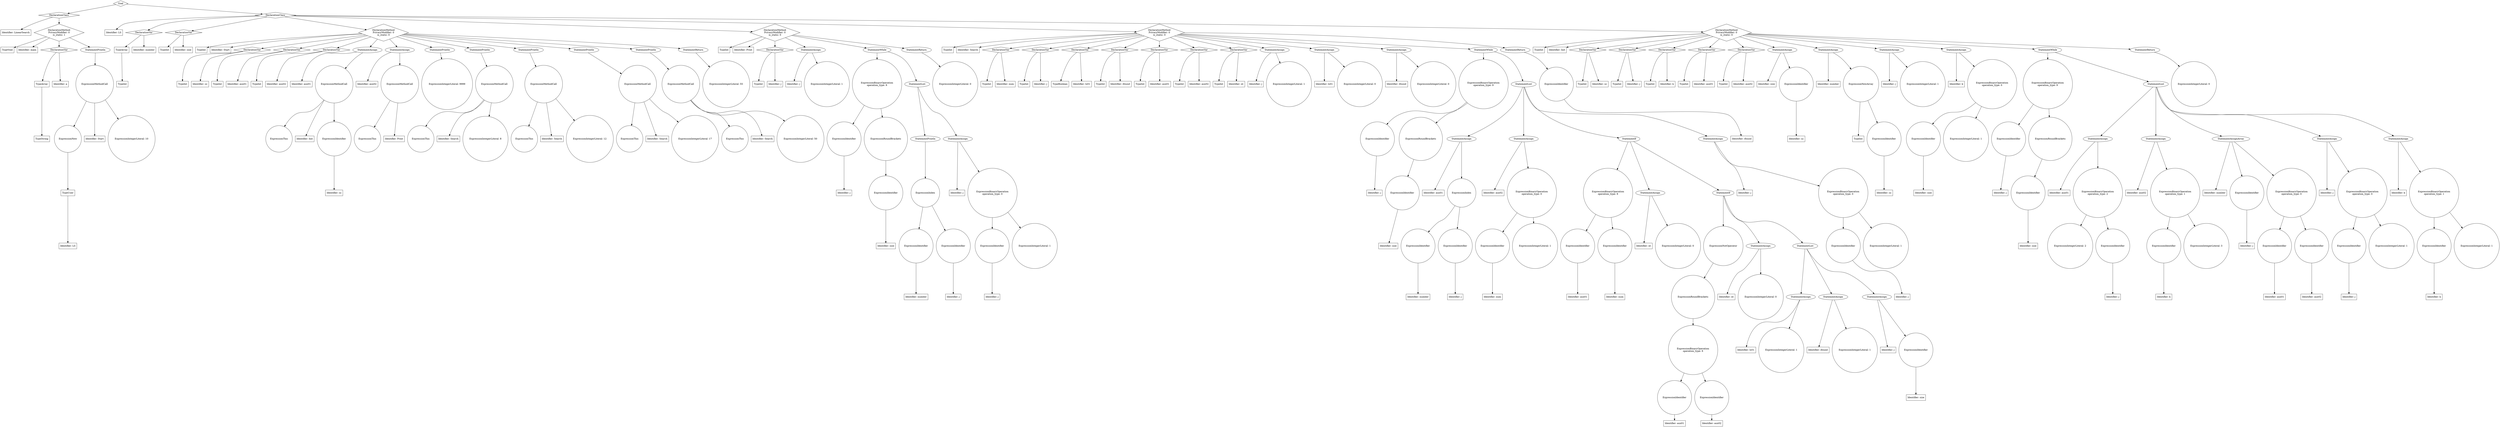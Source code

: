 digraph LinearSearch {
"0x7fffcb835aa0" [label="Identifier: LinearSearch" shape=box]
"0x7fffcb8452f0" [label="TypeVoid" shape=box]
"0x7fffcb829f70" [label="Identifier: main" shape=box]
"0x7fffcb837320" [label="TypeString" shape=box]
"0x7fffcb8373d0" [label="TypeArray" shape=box]
"0x7fffcb8373d0" -> "0x7fffcb837320"
"0x7fffcb837390" [label="Identifier: a" shape=box]
"0x7fffcb8399e0" [label="DeclarationVar" shape=diamond]
"0x7fffcb8399e0" -> "0x7fffcb8373d0"
"0x7fffcb8399e0" -> "0x7fffcb837390"
"0x7fffcb839a50" [label="Identifier: LS" shape=box]
"0x7fffcb83bf30" [label="TypeUser" shape=box]
"0x7fffcb83bf30" -> "0x7fffcb839a50"
"0x7fffcb8375c0" [label="ExpressionNew" shape=circle]
"0x7fffcb8375c0" -> "0x7fffcb83bf30"
"0x7fffcb843ae0" [label="Identifier: Start" shape=box]
"0x7fffcb839ae0" [label="ExpressionIntegerLiteral: 10" shape=circle]
"0x7fffcb833040" [label="ExpressionMethodCall" shape=circle]
"0x7fffcb833040" -> "0x7fffcb8375c0"
"0x7fffcb833040" -> "0x7fffcb843ae0"
"0x7fffcb833040" -> "0x7fffcb839ae0"
"0x7fffcb839bb0" [label="StatementPrintln"]
"0x7fffcb839bb0" -> "0x7fffcb833040"
"0x7fffcb8452f0" [label="TypeVoid" shape=box]
"0x7fffcb829f70" [label="Identifier: main" shape=box]
"0x7fffcb839650" [label="DeclarationMethod
PrivacyModifier: 0
is_static: 1" shape=diamond]
"0x7fffcb839650" -> "0x7fffcb8452f0"
"0x7fffcb839650" -> "0x7fffcb829f70"
"0x7fffcb839650" -> "0x7fffcb8399e0"
"0x7fffcb839650" -> "0x7fffcb839bb0"
"0x7fffcb836b80" [label="DeclarationClass" shape=diamond]
"0x7fffcb836b80" -> "0x7fffcb835aa0"
"0x7fffcb836b80" -> "0x7fffcb839650"
"0x7fffcb8376d0" [label="Identifier: LS" shape=box]
"0x7fffcb837710" [label="TypeInt" shape=box]
"0x7fffcb8376a0" [label="TypeArray" shape=box]
"0x7fffcb8376a0" -> "0x7fffcb837710"
"0x7fffcb839610" [label="Identifier: number" shape=box]
"0x7fffcb837400" [label="DeclarationVar" shape=diamond]
"0x7fffcb837400" -> "0x7fffcb8376a0"
"0x7fffcb837400" -> "0x7fffcb839610"
"0x7fffcb82c720" [label="TypeInt" shape=box]
"0x7fffcb833630" [label="Identifier: size" shape=box]
"0x7fffcb837340" [label="DeclarationVar" shape=diamond]
"0x7fffcb837340" -> "0x7fffcb82c720"
"0x7fffcb837340" -> "0x7fffcb833630"
"0x7fffcb82c600" [label="TypeInt" shape=box]
"0x7fffcb839a10" [label="Identifier: Start" shape=box]
"0x7fffcb82a470" [label="TypeInt" shape=box]
"0x7fffcb83ac30" [label="Identifier: sz" shape=box]
"0x7fffcb843b20" [label="DeclarationVar" shape=diamond]
"0x7fffcb843b20" -> "0x7fffcb82a470"
"0x7fffcb843b20" -> "0x7fffcb83ac30"
"0x7fffcb829f10" [label="TypeInt" shape=box]
"0x7fffcb829f30" [label="Identifier: aux01" shape=box]
"0x7fffcb8361b0" [label="DeclarationVar" shape=diamond]
"0x7fffcb8361b0" -> "0x7fffcb829f10"
"0x7fffcb8361b0" -> "0x7fffcb829f30"
"0x7fffcb835a50" [label="TypeInt" shape=box]
"0x7fffcb839b10" [label="Identifier: aux02" shape=box]
"0x7fffcb835a70" [label="DeclarationVar" shape=diamond]
"0x7fffcb835a70" -> "0x7fffcb835a50"
"0x7fffcb835a70" -> "0x7fffcb839b10"
"0x7fffcb839b70" [label="Identifier: aux01" shape=box]
"0x7fffcb835a30" [label="ExpressionThis" shape=circle]
"0x7fffcb8375f0" [label="Identifier: Init" shape=box]
"0x7fffcb837630" [label="Identifier: sz" shape=box]
"0x7fffcb836180" [label="ExpressionIdentifier" shape=circle]
"0x7fffcb836180"  -> "0x7fffcb837630"
"0x7fffcb83ac70" [label="ExpressionMethodCall" shape=circle]
"0x7fffcb83ac70" -> "0x7fffcb835a30"
"0x7fffcb83ac70" -> "0x7fffcb8375f0"
"0x7fffcb83ac70" -> "0x7fffcb836180"
"0x7fffcb82c030" [label="StatementAssign"]
"0x7fffcb82c030" -> "0x7fffcb839b70"
"0x7fffcb82c030" -> "0x7fffcb83ac70"
"0x7fffcb82c080" [label="Identifier: aux02" shape=box]
"0x7fffcb82c0c0" [label="ExpressionThis" shape=circle]
"0x7fffcb8374c0" [label="Identifier: Print" shape=box]
"0x7fffcb839380" [label="ExpressionMethodCall" shape=circle]
"0x7fffcb839380" -> "0x7fffcb82c0c0"
"0x7fffcb839380" -> "0x7fffcb8374c0"
"0x7fffcb82c0e0" [label="StatementAssign"]
"0x7fffcb82c0e0" -> "0x7fffcb82c080"
"0x7fffcb82c0e0" -> "0x7fffcb839380"
"0x7fffcb837520" [label="ExpressionIntegerLiteral: 9999" shape=circle]
"0x7fffcb837550" [label="StatementPrintln"]
"0x7fffcb837550" -> "0x7fffcb837520"
"0x7fffcb837500" [label="ExpressionThis" shape=circle]
"0x7fffcb833460" [label="Identifier: Search" shape=box]
"0x7fffcb8334a0" [label="ExpressionIntegerLiteral: 8" shape=circle]
"0x7fffcb839c00" [label="ExpressionMethodCall" shape=circle]
"0x7fffcb839c00" -> "0x7fffcb837500"
"0x7fffcb839c00" -> "0x7fffcb833460"
"0x7fffcb839c00" -> "0x7fffcb8334a0"
"0x7fffcb8334d0" [label="StatementPrintln"]
"0x7fffcb8334d0" -> "0x7fffcb839c00"
"0x7fffcb833500" [label="ExpressionThis" shape=circle]
"0x7fffcb833520" [label="Identifier: Search" shape=box]
"0x7fffcb833560" [label="ExpressionIntegerLiteral: 12" shape=circle]
"0x7fffcb833410" [label="ExpressionMethodCall" shape=circle]
"0x7fffcb833410" -> "0x7fffcb833500"
"0x7fffcb833410" -> "0x7fffcb833520"
"0x7fffcb833410" -> "0x7fffcb833560"
"0x7fffcb835f70" [label="StatementPrintln"]
"0x7fffcb835f70" -> "0x7fffcb833410"
"0x7fffcb8335b0" [label="ExpressionThis" shape=circle]
"0x7fffcb837580" [label="Identifier: Search" shape=box]
"0x7fffcb835ff0" [label="ExpressionIntegerLiteral: 17" shape=circle]
"0x7fffcb835fa0" [label="ExpressionMethodCall" shape=circle]
"0x7fffcb835fa0" -> "0x7fffcb8335b0"
"0x7fffcb835fa0" -> "0x7fffcb837580"
"0x7fffcb835fa0" -> "0x7fffcb835ff0"
"0x7fffcb836040" [label="StatementPrintln"]
"0x7fffcb836040" -> "0x7fffcb835fa0"
"0x7fffcb836070" [label="ExpressionThis" shape=circle]
"0x7fffcb836090" [label="Identifier: Search" shape=box]
"0x7fffcb8360d0" [label="ExpressionIntegerLiteral: 50" shape=circle]
"0x7fffcb8393d0" [label="ExpressionMethodCall" shape=circle]
"0x7fffcb8393d0" -> "0x7fffcb836070"
"0x7fffcb8393d0" -> "0x7fffcb836090"
"0x7fffcb8393d0" -> "0x7fffcb8360d0"
"0x7fffcb839440" [label="StatementPrintln"]
"0x7fffcb839440" -> "0x7fffcb8393d0"
"0x7fffcb839470" [label="ExpressionIntegerLiteral: 55" shape=circle]
"0x7fffcb8394a0" [label="StatementReturn"]
"0x7fffcb8394a0" -> "0x7fffcb839470"
"0x7fffcb82c600" [label="TypeInt" shape=box]
"0x7fffcb839a10" [label="Identifier: Start" shape=box]
"0x7fffcb83a170" [label="DeclarationMethod
PrivacyModifier: 0
is_static: 0" shape=diamond]
"0x7fffcb83a170" -> "0x7fffcb82c600"
"0x7fffcb83a170" -> "0x7fffcb839a10"
"0x7fffcb83a170" -> "0x7fffcb843b20"
"0x7fffcb83a170" -> "0x7fffcb8361b0"
"0x7fffcb83a170" -> "0x7fffcb835a70"
"0x7fffcb83a170" -> "0x7fffcb82c030"
"0x7fffcb83a170" -> "0x7fffcb82c0e0"
"0x7fffcb83a170" -> "0x7fffcb837550"
"0x7fffcb83a170" -> "0x7fffcb8334d0"
"0x7fffcb83a170" -> "0x7fffcb835f70"
"0x7fffcb83a170" -> "0x7fffcb836040"
"0x7fffcb83a170" -> "0x7fffcb839440"
"0x7fffcb83a170" -> "0x7fffcb8394a0"
"0x7fffcb839520" [label="TypeInt" shape=box]
"0x7fffcb839540" [label="Identifier: Print" shape=box]
"0x7fffcb832e90" [label="TypeInt" shape=box]
"0x7fffcb832eb0" [label="Identifier: j" shape=box]
"0x7fffcb832ef0" [label="DeclarationVar" shape=diamond]
"0x7fffcb832ef0" -> "0x7fffcb832e90"
"0x7fffcb832ef0" -> "0x7fffcb832eb0"
"0x7fffcb832f40" [label="Identifier: j" shape=box]
"0x7fffcb8394f0" [label="ExpressionIntegerLiteral: 1" shape=circle]
"0x7fffcb832f80" [label="StatementAssign"]
"0x7fffcb832f80" -> "0x7fffcb832f40"
"0x7fffcb832f80" -> "0x7fffcb8394f0"
"0x7fffcb832fd0" [label="Identifier: j" shape=box]
"0x7fffcb833010" [label="ExpressionIdentifier" shape=circle]
"0x7fffcb833010"  -> "0x7fffcb832fd0"
"0x7fffcb8337f0" [label="Identifier: size" shape=box]
"0x7fffcb833830" [label="ExpressionIdentifier" shape=circle]
"0x7fffcb833830"  -> "0x7fffcb8337f0"
"0x7fffcb833860" [label="ExpressionRoundBrackets" shape=circle]
"0x7fffcb833860" -> "0x7fffcb833830"
"0x7fffcb833890" [label="ExpressionBinaryOperation
operation_type: 9" shape=circle]
"0x7fffcb833890" -> "0x7fffcb833010"
"0x7fffcb833890" -> "0x7fffcb833860"
"0x7fffcb8338f0" [label="Identifier: number" shape=box]
"0x7fffcb833930" [label="ExpressionIdentifier" shape=circle]
"0x7fffcb833930"  -> "0x7fffcb8338f0"
"0x7fffcb833960" [label="Identifier: j" shape=box]
"0x7fffcb8339a0" [label="ExpressionIdentifier" shape=circle]
"0x7fffcb8339a0"  -> "0x7fffcb833960"
"0x7fffcb8339d0" [label="ExpressionIndex" shape=circle]
"0x7fffcb8339d0" -> "0x7fffcb833930"
"0x7fffcb8339d0" -> "0x7fffcb8339a0"
"0x7fffcb837050" [label="StatementPrintln"]
"0x7fffcb837050" -> "0x7fffcb8339d0"
"0x7fffcb8370c0" [label="Identifier: j" shape=box]
"0x7fffcb837100" [label="Identifier: j" shape=box]
"0x7fffcb837140" [label="ExpressionIdentifier" shape=circle]
"0x7fffcb837140"  -> "0x7fffcb837100"
"0x7fffcb837170" [label="ExpressionIntegerLiteral: 1" shape=circle]
"0x7fffcb8371a0" [label="ExpressionBinaryOperation
operation_type: 0" shape=circle]
"0x7fffcb8371a0" -> "0x7fffcb837140"
"0x7fffcb8371a0" -> "0x7fffcb837170"
"0x7fffcb8371e0" [label="StatementAssign"]
"0x7fffcb8371e0" -> "0x7fffcb8370c0"
"0x7fffcb8371e0" -> "0x7fffcb8371a0"
"0x7fffcb837080" [label="StatementList"]
"0x7fffcb837080" -> "0x7fffcb837050"
"0x7fffcb837080" -> "0x7fffcb8371e0"
"0x7fffcb837230" [label="StatementWhile"]
"0x7fffcb837230" -> "0x7fffcb833890"
"0x7fffcb837230" -> "0x7fffcb837080"
"0x7fffcb837260" [label="ExpressionIntegerLiteral: 0" shape=circle]
"0x7fffcb837290" [label="StatementReturn"]
"0x7fffcb837290" -> "0x7fffcb837260"
"0x7fffcb839520" [label="TypeInt" shape=box]
"0x7fffcb839540" [label="Identifier: Print" shape=box]
"0x7fffcb83b470" [label="DeclarationMethod
PrivacyModifier: 0
is_static: 0" shape=diamond]
"0x7fffcb83b470" -> "0x7fffcb839520"
"0x7fffcb83b470" -> "0x7fffcb839540"
"0x7fffcb83b470" -> "0x7fffcb832ef0"
"0x7fffcb83b470" -> "0x7fffcb832f80"
"0x7fffcb83b470" -> "0x7fffcb837230"
"0x7fffcb83b470" -> "0x7fffcb837290"
"0x7fffcb8394d0" [label="TypeInt" shape=box]
"0x7fffcb8396d0" [label="Identifier: Search" shape=box]
"0x7fffcb832fb0" [label="TypeInt" shape=box]
"0x7fffcb839710" [label="Identifier: num" shape=box]
"0x7fffcb8372f0" [label="DeclarationVar" shape=diamond]
"0x7fffcb8372f0" -> "0x7fffcb832fb0"
"0x7fffcb8372f0" -> "0x7fffcb839710"
"0x7fffcb839770" [label="TypeInt" shape=box]
"0x7fffcb839790" [label="Identifier: j" shape=box]
"0x7fffcb839800" [label="DeclarationVar" shape=diamond]
"0x7fffcb839800" -> "0x7fffcb839770"
"0x7fffcb839800" -> "0x7fffcb839790"
"0x7fffcb839850" [label="TypeBoolean" shape=box]
"0x7fffcb839870" [label="Identifier: ls01" shape=box]
"0x7fffcb8398b0" [label="DeclarationVar" shape=diamond]
"0x7fffcb8398b0" -> "0x7fffcb839850"
"0x7fffcb8398b0" -> "0x7fffcb839870"
"0x7fffcb839830" [label="TypeInt" shape=box]
"0x7fffcb839900" [label="Identifier: ifound" shape=box]
"0x7fffcb839940" [label="DeclarationVar" shape=diamond]
"0x7fffcb839940" -> "0x7fffcb839830"
"0x7fffcb839940" -> "0x7fffcb839900"
"0x7fffcb8398e0" [label="TypeInt" shape=box]
"0x7fffcb839970" [label="Identifier: aux01" shape=box]
"0x7fffcb833090" [label="DeclarationVar" shape=diamond]
"0x7fffcb833090" -> "0x7fffcb8398e0"
"0x7fffcb833090" -> "0x7fffcb839970"
"0x7fffcb8330c0" [label="TypeInt" shape=box]
"0x7fffcb8330e0" [label="Identifier: aux02" shape=box]
"0x7fffcb833120" [label="DeclarationVar" shape=diamond]
"0x7fffcb833120" -> "0x7fffcb8330c0"
"0x7fffcb833120" -> "0x7fffcb8330e0"
"0x7fffcb8331a0" [label="TypeInt" shape=box]
"0x7fffcb8331c0" [label="Identifier: nt" shape=box]
"0x7fffcb8399b0" [label="DeclarationVar" shape=diamond]
"0x7fffcb8399b0" -> "0x7fffcb8331a0"
"0x7fffcb8399b0" -> "0x7fffcb8331c0"
"0x7fffcb833200" [label="Identifier: j" shape=box]
"0x7fffcb8397d0" [label="ExpressionIntegerLiteral: 1" shape=circle]
"0x7fffcb833240" [label="StatementAssign"]
"0x7fffcb833240" -> "0x7fffcb833200"
"0x7fffcb833240" -> "0x7fffcb8397d0"
"0x7fffcb833290" [label="Identifier: ls01" shape=box]
"0x7fffcb8332d0" [label="ExpressionIntegerLiteral: 0" shape=circle]
"0x7fffcb833300" [label="StatementAssign"]
"0x7fffcb833300" -> "0x7fffcb833290"
"0x7fffcb833300" -> "0x7fffcb8332d0"
"0x7fffcb833350" [label="Identifier: ifound" shape=box]
"0x7fffcb833390" [label="ExpressionIntegerLiteral: 0" shape=circle]
"0x7fffcb8333c0" [label="StatementAssign"]
"0x7fffcb8333c0" -> "0x7fffcb833350"
"0x7fffcb8333c0" -> "0x7fffcb833390"
"0x7fffcb835b60" [label="Identifier: j" shape=box]
"0x7fffcb835b30" [label="ExpressionIdentifier" shape=circle]
"0x7fffcb835b30"  -> "0x7fffcb835b60"
"0x7fffcb835ba0" [label="Identifier: size" shape=box]
"0x7fffcb835be0" [label="ExpressionIdentifier" shape=circle]
"0x7fffcb835be0"  -> "0x7fffcb835ba0"
"0x7fffcb835c10" [label="ExpressionRoundBrackets" shape=circle]
"0x7fffcb835c10" -> "0x7fffcb835be0"
"0x7fffcb835c40" [label="ExpressionBinaryOperation
operation_type: 9" shape=circle]
"0x7fffcb835c40" -> "0x7fffcb835b30"
"0x7fffcb835c40" -> "0x7fffcb835c10"
"0x7fffcb835c80" [label="Identifier: aux01" shape=box]
"0x7fffcb835cc0" [label="Identifier: number" shape=box]
"0x7fffcb835d00" [label="ExpressionIdentifier" shape=circle]
"0x7fffcb835d00"  -> "0x7fffcb835cc0"
"0x7fffcb835d30" [label="Identifier: j" shape=box]
"0x7fffcb835d70" [label="ExpressionIdentifier" shape=circle]
"0x7fffcb835d70"  -> "0x7fffcb835d30"
"0x7fffcb835da0" [label="ExpressionIndex" shape=circle]
"0x7fffcb835da0" -> "0x7fffcb835d00"
"0x7fffcb835da0" -> "0x7fffcb835d70"
"0x7fffcb835dd0" [label="StatementAssign"]
"0x7fffcb835dd0" -> "0x7fffcb835c80"
"0x7fffcb835dd0" -> "0x7fffcb835da0"
"0x7fffcb835e40" [label="Identifier: aux02" shape=box]
"0x7fffcb835e80" [label="Identifier: num" shape=box]
"0x7fffcb835ec0" [label="ExpressionIdentifier" shape=circle]
"0x7fffcb835ec0"  -> "0x7fffcb835e80"
"0x7fffcb835ef0" [label="ExpressionIntegerLiteral: 1" shape=circle]
"0x7fffcb836be0" [label="ExpressionBinaryOperation
operation_type: 0" shape=circle]
"0x7fffcb836be0" -> "0x7fffcb835ec0"
"0x7fffcb836be0" -> "0x7fffcb835ef0"
"0x7fffcb836c20" [label="StatementAssign"]
"0x7fffcb836c20" -> "0x7fffcb835e40"
"0x7fffcb836c20" -> "0x7fffcb836be0"
"0x7fffcb836c50" [label="Identifier: aux01" shape=box]
"0x7fffcb836c90" [label="ExpressionIdentifier" shape=circle]
"0x7fffcb836c90"  -> "0x7fffcb836c50"
"0x7fffcb836cc0" [label="Identifier: num" shape=box]
"0x7fffcb836d00" [label="ExpressionIdentifier" shape=circle]
"0x7fffcb836d00"  -> "0x7fffcb836cc0"
"0x7fffcb836d30" [label="ExpressionBinaryOperation
operation_type: 9" shape=circle]
"0x7fffcb836d30" -> "0x7fffcb836c90"
"0x7fffcb836d30" -> "0x7fffcb836d00"
"0x7fffcb836d70" [label="Identifier: nt" shape=box]
"0x7fffcb836db0" [label="ExpressionIntegerLiteral: 0" shape=circle]
"0x7fffcb836de0" [label="StatementAssign"]
"0x7fffcb836de0" -> "0x7fffcb836d70"
"0x7fffcb836de0" -> "0x7fffcb836db0"
"0x7fffcb836e10" [label="Identifier: aux01" shape=box]
"0x7fffcb836e50" [label="ExpressionIdentifier" shape=circle]
"0x7fffcb836e50"  -> "0x7fffcb836e10"
"0x7fffcb836e80" [label="Identifier: aux02" shape=box]
"0x7fffcb836ec0" [label="ExpressionIdentifier" shape=circle]
"0x7fffcb836ec0"  -> "0x7fffcb836e80"
"0x7fffcb836ef0" [label="ExpressionBinaryOperation
operation_type: 9" shape=circle]
"0x7fffcb836ef0" -> "0x7fffcb836e50"
"0x7fffcb836ef0" -> "0x7fffcb836ec0"
"0x7fffcb836f30" [label="ExpressionRoundBrackets" shape=circle]
"0x7fffcb836f30" -> "0x7fffcb836ef0"
"0x7fffcb836f60" [label="ExpressionNotOperator" shape=circle]
"0x7fffcb836f60" -> "0x7fffcb836f30"
"0x7fffcb836f90" [label="Identifier: nt" shape=box]
"0x7fffcb836fd0" [label="ExpressionIntegerLiteral: 0" shape=circle]
"0x7fffcb837000" [label="StatementAssign"]
"0x7fffcb837000" -> "0x7fffcb836f90"
"0x7fffcb837000" -> "0x7fffcb836fd0"
"0x7fffcb839ce0" [label="Identifier: ls01" shape=box]
"0x7fffcb839d20" [label="ExpressionIntegerLiteral: 1" shape=circle]
"0x7fffcb839d50" [label="StatementAssign"]
"0x7fffcb839d50" -> "0x7fffcb839ce0"
"0x7fffcb839d50" -> "0x7fffcb839d20"
"0x7fffcb839dc0" [label="Identifier: ifound" shape=box]
"0x7fffcb839e00" [label="ExpressionIntegerLiteral: 1" shape=circle]
"0x7fffcb839e30" [label="StatementAssign"]
"0x7fffcb839e30" -> "0x7fffcb839dc0"
"0x7fffcb839e30" -> "0x7fffcb839e00"
"0x7fffcb839e60" [label="Identifier: j" shape=box]
"0x7fffcb839ea0" [label="Identifier: size" shape=box]
"0x7fffcb839ee0" [label="ExpressionIdentifier" shape=circle]
"0x7fffcb839ee0"  -> "0x7fffcb839ea0"
"0x7fffcb839f10" [label="StatementAssign"]
"0x7fffcb839f10" -> "0x7fffcb839e60"
"0x7fffcb839f10" -> "0x7fffcb839ee0"
"0x7fffcb839d80" [label="StatementList"]
"0x7fffcb839d80" -> "0x7fffcb839d50"
"0x7fffcb839d80" -> "0x7fffcb839e30"
"0x7fffcb839d80" -> "0x7fffcb839f10"
"0x7fffcb839f70" [label="StatementIf"]
"0x7fffcb839f70" -> "0x7fffcb836f60"
"0x7fffcb839f70" -> "0x7fffcb837000"
"0x7fffcb839f70" -> "0x7fffcb839d80"
"0x7fffcb839fb0" [label="StatementIf"]
"0x7fffcb839fb0" -> "0x7fffcb836d30"
"0x7fffcb839fb0" -> "0x7fffcb836de0"
"0x7fffcb839fb0" -> "0x7fffcb839f70"
"0x7fffcb83a020" [label="Identifier: j" shape=box]
"0x7fffcb83a060" [label="Identifier: j" shape=box]
"0x7fffcb83a0a0" [label="ExpressionIdentifier" shape=circle]
"0x7fffcb83a0a0"  -> "0x7fffcb83a060"
"0x7fffcb83a0d0" [label="ExpressionIntegerLiteral: 1" shape=circle]
"0x7fffcb83a100" [label="ExpressionBinaryOperation
operation_type: 0" shape=circle]
"0x7fffcb83a100" -> "0x7fffcb83a0a0"
"0x7fffcb83a100" -> "0x7fffcb83a0d0"
"0x7fffcb83a140" [label="StatementAssign"]
"0x7fffcb83a140" -> "0x7fffcb83a020"
"0x7fffcb83a140" -> "0x7fffcb83a100"
"0x7fffcb835e00" [label="StatementList"]
"0x7fffcb835e00" -> "0x7fffcb835dd0"
"0x7fffcb835e00" -> "0x7fffcb836c20"
"0x7fffcb835e00" -> "0x7fffcb839fb0"
"0x7fffcb835e00" -> "0x7fffcb83a140"
"0x7fffcb842b90" [label="StatementWhile"]
"0x7fffcb842b90" -> "0x7fffcb835c40"
"0x7fffcb842b90" -> "0x7fffcb835e00"
"0x7fffcb842bc0" [label="Identifier: ifound" shape=box]
"0x7fffcb842c00" [label="ExpressionIdentifier" shape=circle]
"0x7fffcb842c00"  -> "0x7fffcb842bc0"
"0x7fffcb842c30" [label="StatementReturn"]
"0x7fffcb842c30" -> "0x7fffcb842c00"
"0x7fffcb8394d0" [label="TypeInt" shape=box]
"0x7fffcb8396d0" [label="Identifier: Search" shape=box]
"0x7fffcb833670" [label="DeclarationMethod
PrivacyModifier: 0
is_static: 0" shape=diamond]
"0x7fffcb833670" -> "0x7fffcb8394d0"
"0x7fffcb833670" -> "0x7fffcb8396d0"
"0x7fffcb833670" -> "0x7fffcb8372f0"
"0x7fffcb833670" -> "0x7fffcb839800"
"0x7fffcb833670" -> "0x7fffcb8398b0"
"0x7fffcb833670" -> "0x7fffcb839940"
"0x7fffcb833670" -> "0x7fffcb833090"
"0x7fffcb833670" -> "0x7fffcb833120"
"0x7fffcb833670" -> "0x7fffcb8399b0"
"0x7fffcb833670" -> "0x7fffcb833240"
"0x7fffcb833670" -> "0x7fffcb833300"
"0x7fffcb833670" -> "0x7fffcb8333c0"
"0x7fffcb833670" -> "0x7fffcb842b90"
"0x7fffcb833670" -> "0x7fffcb842c30"
"0x7fffcb8338d0" [label="TypeInt" shape=box]
"0x7fffcb842cb0" [label="Identifier: Init" shape=box]
"0x7fffcb833270" [label="TypeInt" shape=box]
"0x7fffcb842cf0" [label="Identifier: sz" shape=box]
"0x7fffcb842d30" [label="DeclarationVar" shape=diamond]
"0x7fffcb842d30" -> "0x7fffcb833270"
"0x7fffcb842d30" -> "0x7fffcb842cf0"
"0x7fffcb833330" [label="TypeInt" shape=box]
"0x7fffcb842d60" [label="Identifier: j" shape=box]
"0x7fffcb842dd0" [label="DeclarationVar" shape=diamond]
"0x7fffcb842dd0" -> "0x7fffcb833330"
"0x7fffcb842dd0" -> "0x7fffcb842d60"
"0x7fffcb842e20" [label="TypeInt" shape=box]
"0x7fffcb842e40" [label="Identifier: k" shape=box]
"0x7fffcb842e80" [label="DeclarationVar" shape=diamond]
"0x7fffcb842e80" -> "0x7fffcb842e20"
"0x7fffcb842e80" -> "0x7fffcb842e40"
"0x7fffcb842e00" [label="TypeInt" shape=box]
"0x7fffcb842ed0" [label="Identifier: aux01" shape=box]
"0x7fffcb842f10" [label="DeclarationVar" shape=diamond]
"0x7fffcb842f10" -> "0x7fffcb842e00"
"0x7fffcb842f10" -> "0x7fffcb842ed0"
"0x7fffcb842eb0" [label="TypeInt" shape=box]
"0x7fffcb842f40" [label="Identifier: aux02" shape=box]
"0x7fffcb842fb0" [label="DeclarationVar" shape=diamond]
"0x7fffcb842fb0" -> "0x7fffcb842eb0"
"0x7fffcb842fb0" -> "0x7fffcb842f40"
"0x7fffcb842fe0" [label="Identifier: size" shape=box]
"0x7fffcb843020" [label="Identifier: sz" shape=box]
"0x7fffcb842f80" [label="ExpressionIdentifier" shape=circle]
"0x7fffcb842f80"  -> "0x7fffcb843020"
"0x7fffcb843060" [label="StatementAssign"]
"0x7fffcb843060" -> "0x7fffcb842fe0"
"0x7fffcb843060" -> "0x7fffcb842f80"
"0x7fffcb844c60" [label="Identifier: number" shape=box]
"0x7fffcb844ca0" [label="TypeInt" shape=box]
"0x7fffcb844cc0" [label="Identifier: sz" shape=box]
"0x7fffcb844d00" [label="ExpressionIdentifier" shape=circle]
"0x7fffcb844d00"  -> "0x7fffcb844cc0"
"0x7fffcb844d30" [label="ExpressionNewArray" shape=circle]
"0x7fffcb844d30" -> "0x7fffcb844ca0"
"0x7fffcb844d30" -> "0x7fffcb844d00"
"0x7fffcb844d60" [label="StatementAssign"]
"0x7fffcb844d60" -> "0x7fffcb844c60"
"0x7fffcb844d60" -> "0x7fffcb844d30"
"0x7fffcb844db0" [label="Identifier: j" shape=box]
"0x7fffcb843090" [label="ExpressionIntegerLiteral: 1" shape=circle]
"0x7fffcb844df0" [label="StatementAssign"]
"0x7fffcb844df0" -> "0x7fffcb844db0"
"0x7fffcb844df0" -> "0x7fffcb843090"
"0x7fffcb844e50" [label="Identifier: k" shape=box]
"0x7fffcb844e90" [label="Identifier: size" shape=box]
"0x7fffcb844ed0" [label="ExpressionIdentifier" shape=circle]
"0x7fffcb844ed0"  -> "0x7fffcb844e90"
"0x7fffcb844f00" [label="ExpressionIntegerLiteral: 1" shape=circle]
"0x7fffcb844f30" [label="ExpressionBinaryOperation
operation_type: 0" shape=circle]
"0x7fffcb844f30" -> "0x7fffcb844ed0"
"0x7fffcb844f30" -> "0x7fffcb844f00"
"0x7fffcb844f70" [label="StatementAssign"]
"0x7fffcb844f70" -> "0x7fffcb844e50"
"0x7fffcb844f70" -> "0x7fffcb844f30"
"0x7fffcb844fa0" [label="Identifier: j" shape=box]
"0x7fffcb844fe0" [label="ExpressionIdentifier" shape=circle]
"0x7fffcb844fe0"  -> "0x7fffcb844fa0"
"0x7fffcb845010" [label="Identifier: size" shape=box]
"0x7fffcb845050" [label="ExpressionIdentifier" shape=circle]
"0x7fffcb845050"  -> "0x7fffcb845010"
"0x7fffcb845080" [label="ExpressionRoundBrackets" shape=circle]
"0x7fffcb845080" -> "0x7fffcb845050"
"0x7fffcb8450b0" [label="ExpressionBinaryOperation
operation_type: 9" shape=circle]
"0x7fffcb8450b0" -> "0x7fffcb844fe0"
"0x7fffcb8450b0" -> "0x7fffcb845080"
"0x7fffcb8450f0" [label="Identifier: aux01" shape=box]
"0x7fffcb845130" [label="ExpressionIntegerLiteral: 2" shape=circle]
"0x7fffcb845160" [label="Identifier: j" shape=box]
"0x7fffcb8451a0" [label="ExpressionIdentifier" shape=circle]
"0x7fffcb8451a0"  -> "0x7fffcb845160"
"0x7fffcb8451d0" [label="ExpressionBinaryOperation
operation_type: 2" shape=circle]
"0x7fffcb8451d0" -> "0x7fffcb845130"
"0x7fffcb8451d0" -> "0x7fffcb8451a0"
"0x7fffcb845210" [label="StatementAssign"]
"0x7fffcb845210" -> "0x7fffcb8450f0"
"0x7fffcb845210" -> "0x7fffcb8451d0"
"0x7fffcb845280" [label="Identifier: aux02" shape=box]
"0x7fffcb83bf60" [label="Identifier: k" shape=box]
"0x7fffcb8452c0" [label="ExpressionIdentifier" shape=circle]
"0x7fffcb8452c0"  -> "0x7fffcb83bf60"
"0x7fffcb83bfa0" [label="ExpressionIntegerLiteral: 3" shape=circle]
"0x7fffcb83bfd0" [label="ExpressionBinaryOperation
operation_type: 1" shape=circle]
"0x7fffcb83bfd0" -> "0x7fffcb8452c0"
"0x7fffcb83bfd0" -> "0x7fffcb83bfa0"
"0x7fffcb83c010" [label="StatementAssign"]
"0x7fffcb83c010" -> "0x7fffcb845280"
"0x7fffcb83c010" -> "0x7fffcb83bfd0"
"0x7fffcb83c060" [label="Identifier: number" shape=box]
"0x7fffcb83c0a0" [label="Identifier: j" shape=box]
"0x7fffcb83c0e0" [label="ExpressionIdentifier" shape=circle]
"0x7fffcb83c0e0"  -> "0x7fffcb83c0a0"
"0x7fffcb83c110" [label="Identifier: aux01" shape=box]
"0x7fffcb83c150" [label="ExpressionIdentifier" shape=circle]
"0x7fffcb83c150"  -> "0x7fffcb83c110"
"0x7fffcb83c180" [label="Identifier: aux02" shape=box]
"0x7fffcb83c1c0" [label="ExpressionIdentifier" shape=circle]
"0x7fffcb83c1c0"  -> "0x7fffcb83c180"
"0x7fffcb83c1f0" [label="ExpressionBinaryOperation
operation_type: 0" shape=circle]
"0x7fffcb83c1f0" -> "0x7fffcb83c150"
"0x7fffcb83c1f0" -> "0x7fffcb83c1c0"
"0x7fffcb83c230" [label="StatementAssignArray"]
"0x7fffcb83c230" -> "0x7fffcb83c060"
"0x7fffcb83c230" -> "0x7fffcb83c0e0"
"0x7fffcb83c230" -> "0x7fffcb83c1f0"
"0x7fffcb83c2a0" [label="Identifier: j" shape=box]
"0x7fffcb83c2e0" [label="Identifier: j" shape=box]
"0x7fffcb83c320" [label="ExpressionIdentifier" shape=circle]
"0x7fffcb83c320"  -> "0x7fffcb83c2e0"
"0x7fffcb83c350" [label="ExpressionIntegerLiteral: 1" shape=circle]
"0x7fffcb83c380" [label="ExpressionBinaryOperation
operation_type: 0" shape=circle]
"0x7fffcb83c380" -> "0x7fffcb83c320"
"0x7fffcb83c380" -> "0x7fffcb83c350"
"0x7fffcb83c3c0" [label="StatementAssign"]
"0x7fffcb83c3c0" -> "0x7fffcb83c2a0"
"0x7fffcb83c3c0" -> "0x7fffcb83c380"
"0x7fffcb83c3f0" [label="Identifier: k" shape=box]
"0x7fffcb83c430" [label="Identifier: k" shape=box]
"0x7fffcb83c470" [label="ExpressionIdentifier" shape=circle]
"0x7fffcb83c470"  -> "0x7fffcb83c430"
"0x7fffcb83c4a0" [label="ExpressionIntegerLiteral: 1" shape=circle]
"0x7fffcb83c4d0" [label="ExpressionBinaryOperation
operation_type: 1" shape=circle]
"0x7fffcb83c4d0" -> "0x7fffcb83c470"
"0x7fffcb83c4d0" -> "0x7fffcb83c4a0"
"0x7fffcb83c510" [label="StatementAssign"]
"0x7fffcb83c510" -> "0x7fffcb83c3f0"
"0x7fffcb83c510" -> "0x7fffcb83c4d0"
"0x7fffcb845240" [label="StatementList"]
"0x7fffcb845240" -> "0x7fffcb845210"
"0x7fffcb845240" -> "0x7fffcb83c010"
"0x7fffcb845240" -> "0x7fffcb83c230"
"0x7fffcb845240" -> "0x7fffcb83c3c0"
"0x7fffcb845240" -> "0x7fffcb83c510"
"0x7fffcb83c270" [label="StatementWhile"]
"0x7fffcb83c270" -> "0x7fffcb8450b0"
"0x7fffcb83c270" -> "0x7fffcb845240"
"0x7fffcb844e20" [label="ExpressionIntegerLiteral: 0" shape=circle]
"0x7fffcb83c5e0" [label="StatementReturn"]
"0x7fffcb83c5e0" -> "0x7fffcb844e20"
"0x7fffcb8338d0" [label="TypeInt" shape=box]
"0x7fffcb842cb0" [label="Identifier: Init" shape=box]
"0x7fffcb836100" [label="DeclarationMethod
PrivacyModifier: 0
is_static: 0" shape=diamond]
"0x7fffcb836100" -> "0x7fffcb8338d0"
"0x7fffcb836100" -> "0x7fffcb842cb0"
"0x7fffcb836100" -> "0x7fffcb842d30"
"0x7fffcb836100" -> "0x7fffcb842dd0"
"0x7fffcb836100" -> "0x7fffcb842e80"
"0x7fffcb836100" -> "0x7fffcb842f10"
"0x7fffcb836100" -> "0x7fffcb842fb0"
"0x7fffcb836100" -> "0x7fffcb843060"
"0x7fffcb836100" -> "0x7fffcb844d60"
"0x7fffcb836100" -> "0x7fffcb844df0"
"0x7fffcb836100" -> "0x7fffcb844f70"
"0x7fffcb836100" -> "0x7fffcb83c270"
"0x7fffcb836100" -> "0x7fffcb83c5e0"
"0x7fffcb83abd0" [label="DeclarationClass" shape=diamond]
"0x7fffcb83abd0" -> "0x7fffcb8376d0"
"0x7fffcb83abd0" -> "0x7fffcb837400"
"0x7fffcb83abd0" -> "0x7fffcb837340"
"0x7fffcb83abd0" -> "0x7fffcb83a170"
"0x7fffcb83abd0" -> "0x7fffcb83b470"
"0x7fffcb83abd0" -> "0x7fffcb833670"
"0x7fffcb83abd0" -> "0x7fffcb836100"
"0x7fffcb843b50" [label="Goal" shape=diamond]
"0x7fffcb843b50" -> "0x7fffcb836b80"
"0x7fffcb843b50" -> "0x7fffcb83abd0"
}
